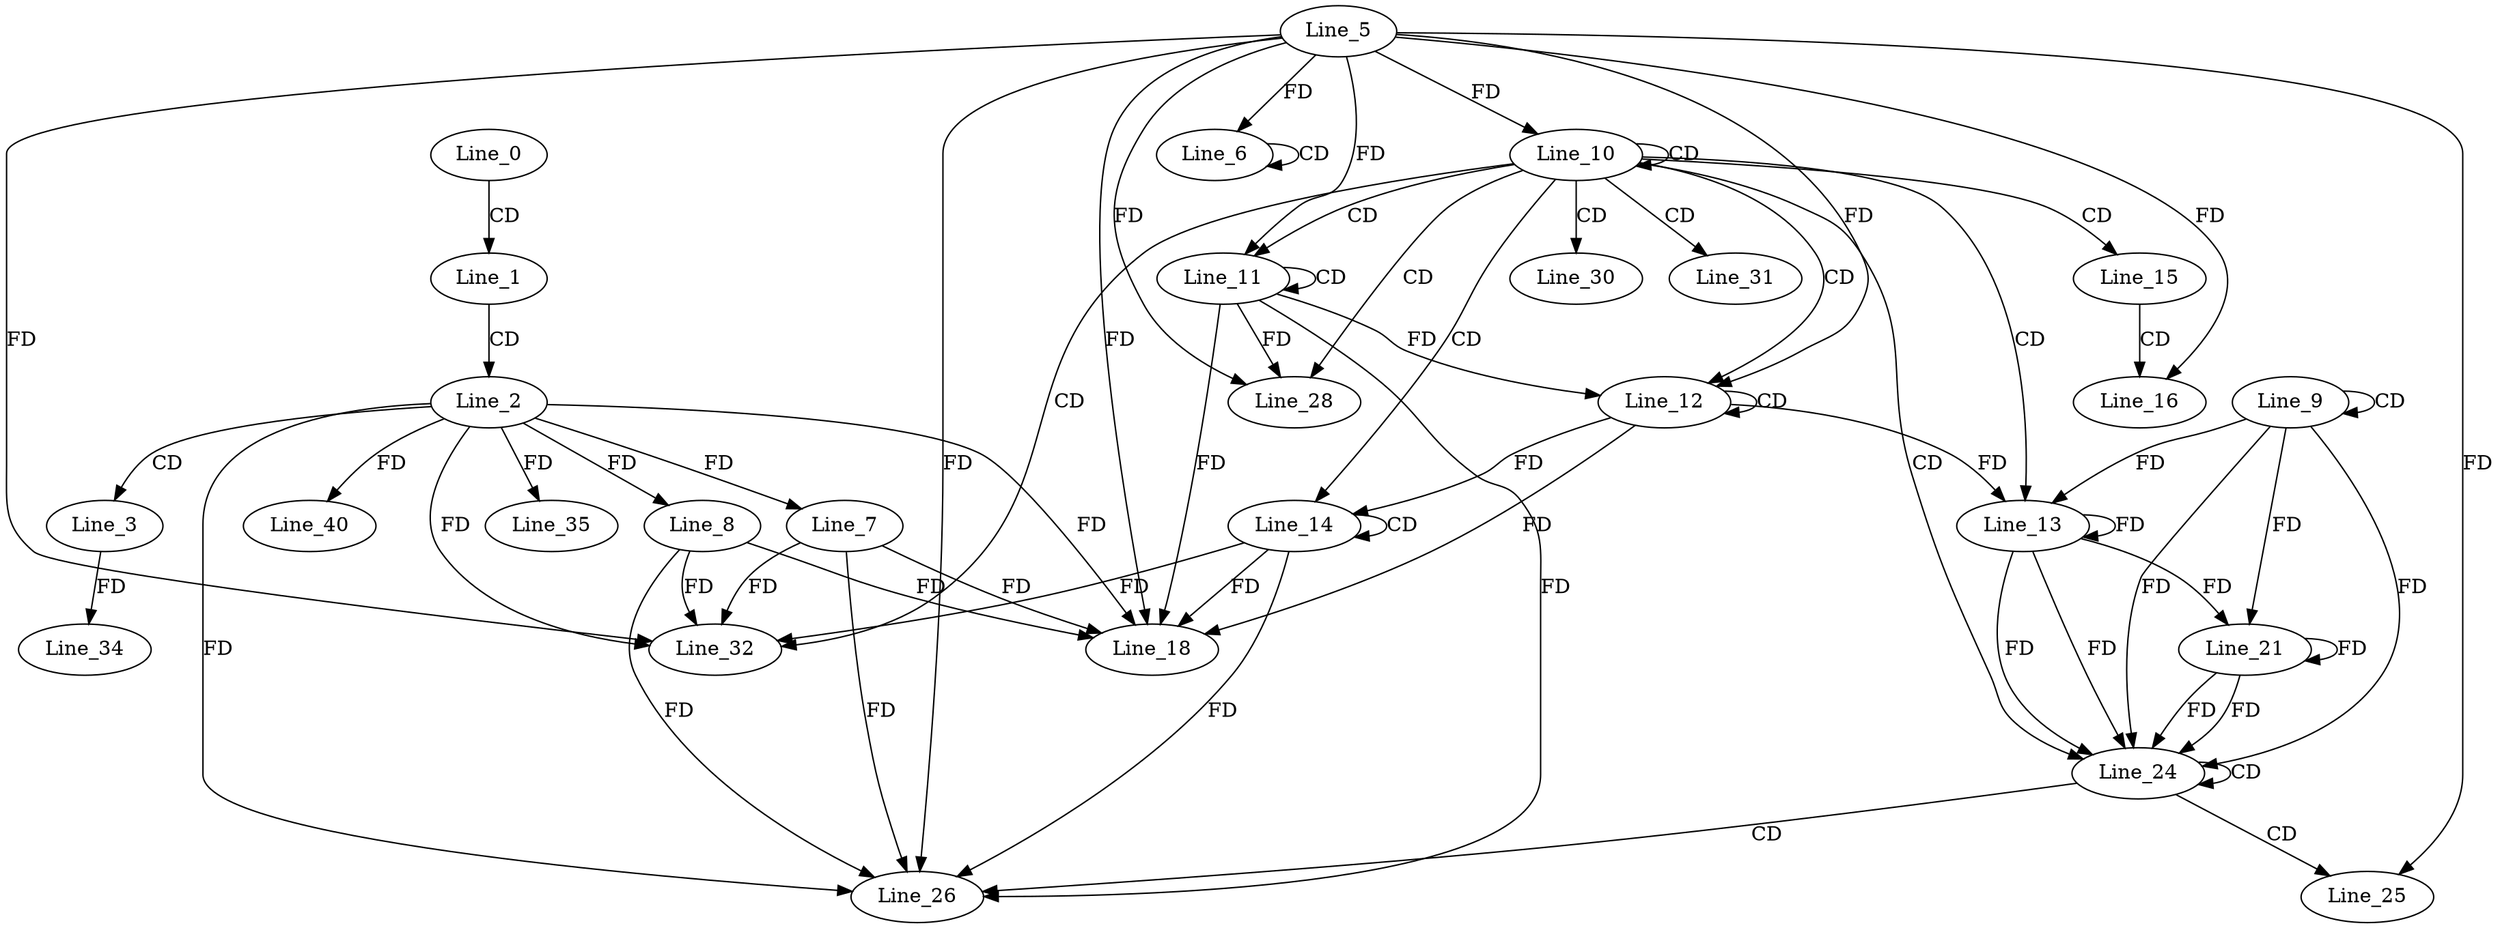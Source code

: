 digraph G {
  Line_0;
  Line_1;
  Line_2;
  Line_3;
  Line_6;
  Line_6;
  Line_5;
  Line_6;
  Line_6;
  Line_6;
  Line_7;
  Line_8;
  Line_9;
  Line_9;
  Line_10;
  Line_10;
  Line_10;
  Line_11;
  Line_11;
  Line_11;
  Line_11;
  Line_11;
  Line_12;
  Line_12;
  Line_12;
  Line_13;
  Line_14;
  Line_14;
  Line_14;
  Line_15;
  Line_16;
  Line_16;
  Line_18;
  Line_18;
  Line_7;
  Line_8;
  Line_18;
  Line_21;
  Line_24;
  Line_24;
  Line_25;
  Line_25;
  Line_26;
  Line_26;
  Line_26;
  Line_28;
  Line_28;
  Line_30;
  Line_31;
  Line_32;
  Line_32;
  Line_32;
  Line_34;
  Line_35;
  Line_35;
  Line_40;
  Line_0 -> Line_1 [ label="CD" ];
  Line_1 -> Line_2 [ label="CD" ];
  Line_2 -> Line_3 [ label="CD" ];
  Line_6 -> Line_6 [ label="CD" ];
  Line_5 -> Line_6 [ label="FD" ];
  Line_2 -> Line_7 [ label="FD" ];
  Line_2 -> Line_8 [ label="FD" ];
  Line_9 -> Line_9 [ label="CD" ];
  Line_10 -> Line_10 [ label="CD" ];
  Line_5 -> Line_10 [ label="FD" ];
  Line_10 -> Line_11 [ label="CD" ];
  Line_11 -> Line_11 [ label="CD" ];
  Line_5 -> Line_11 [ label="FD" ];
  Line_10 -> Line_12 [ label="CD" ];
  Line_12 -> Line_12 [ label="CD" ];
  Line_11 -> Line_12 [ label="FD" ];
  Line_5 -> Line_12 [ label="FD" ];
  Line_10 -> Line_13 [ label="CD" ];
  Line_9 -> Line_13 [ label="FD" ];
  Line_13 -> Line_13 [ label="FD" ];
  Line_12 -> Line_13 [ label="FD" ];
  Line_10 -> Line_14 [ label="CD" ];
  Line_14 -> Line_14 [ label="CD" ];
  Line_12 -> Line_14 [ label="FD" ];
  Line_10 -> Line_15 [ label="CD" ];
  Line_15 -> Line_16 [ label="CD" ];
  Line_5 -> Line_16 [ label="FD" ];
  Line_11 -> Line_18 [ label="FD" ];
  Line_12 -> Line_18 [ label="FD" ];
  Line_14 -> Line_18 [ label="FD" ];
  Line_2 -> Line_18 [ label="FD" ];
  Line_7 -> Line_18 [ label="FD" ];
  Line_8 -> Line_18 [ label="FD" ];
  Line_5 -> Line_18 [ label="FD" ];
  Line_9 -> Line_21 [ label="FD" ];
  Line_13 -> Line_21 [ label="FD" ];
  Line_21 -> Line_21 [ label="FD" ];
  Line_10 -> Line_24 [ label="CD" ];
  Line_9 -> Line_24 [ label="FD" ];
  Line_13 -> Line_24 [ label="FD" ];
  Line_21 -> Line_24 [ label="FD" ];
  Line_24 -> Line_24 [ label="CD" ];
  Line_9 -> Line_24 [ label="FD" ];
  Line_13 -> Line_24 [ label="FD" ];
  Line_21 -> Line_24 [ label="FD" ];
  Line_24 -> Line_25 [ label="CD" ];
  Line_5 -> Line_25 [ label="FD" ];
  Line_24 -> Line_26 [ label="CD" ];
  Line_11 -> Line_26 [ label="FD" ];
  Line_14 -> Line_26 [ label="FD" ];
  Line_2 -> Line_26 [ label="FD" ];
  Line_7 -> Line_26 [ label="FD" ];
  Line_8 -> Line_26 [ label="FD" ];
  Line_5 -> Line_26 [ label="FD" ];
  Line_10 -> Line_28 [ label="CD" ];
  Line_11 -> Line_28 [ label="FD" ];
  Line_5 -> Line_28 [ label="FD" ];
  Line_10 -> Line_30 [ label="CD" ];
  Line_10 -> Line_31 [ label="CD" ];
  Line_10 -> Line_32 [ label="CD" ];
  Line_14 -> Line_32 [ label="FD" ];
  Line_2 -> Line_32 [ label="FD" ];
  Line_7 -> Line_32 [ label="FD" ];
  Line_8 -> Line_32 [ label="FD" ];
  Line_5 -> Line_32 [ label="FD" ];
  Line_3 -> Line_34 [ label="FD" ];
  Line_2 -> Line_35 [ label="FD" ];
  Line_2 -> Line_40 [ label="FD" ];
}
